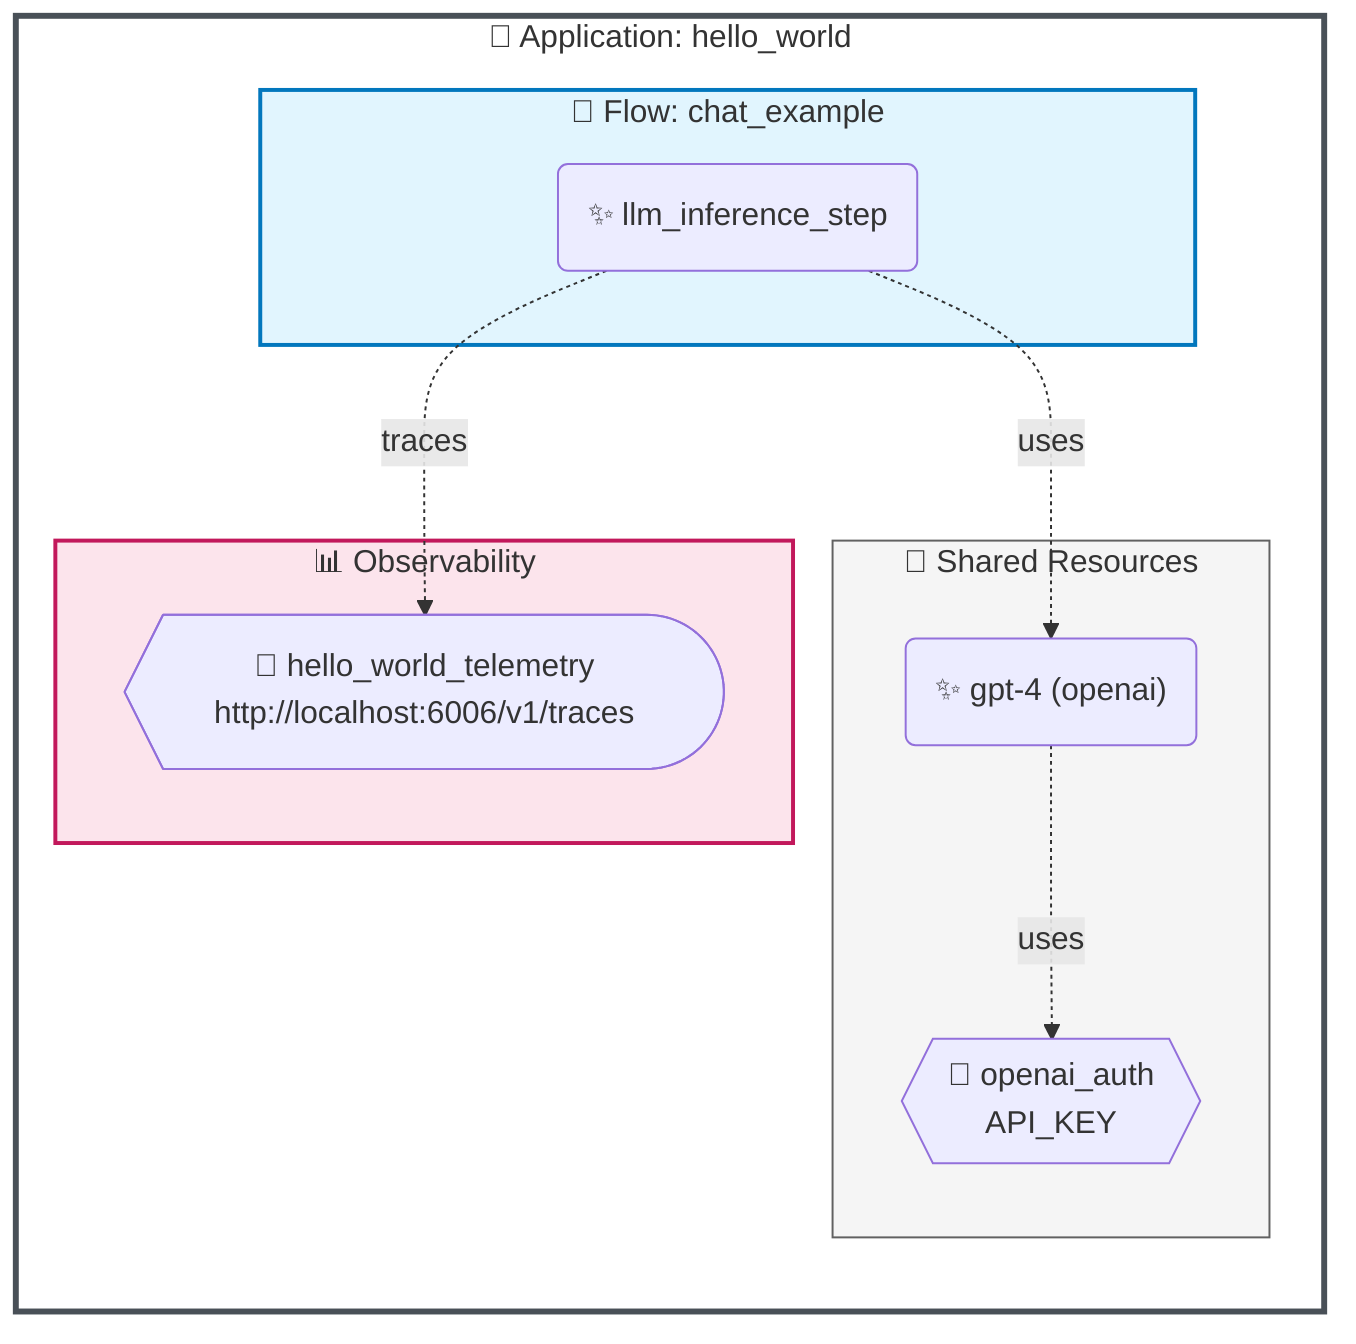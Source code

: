 flowchart TD
    subgraph APP ["📱 Application: hello_world"]
        direction TB

    subgraph FLOW_0 ["💬 Flow: chat_example"]
        direction LR
        FLOW_0_S0@{shape: rounded, label: "✨ llm_inference_step"}
    end

    subgraph RESOURCES ["🔧 Shared Resources"]
        direction LR
        AUTH_OPENAI_AUTH@{shape: hex, label: "🔐 openai_auth\nAPI_KEY"}
        MODEL_GPT_4@{shape: rounded, label: "✨ gpt-4 (openai)" }
        MODEL_GPT_4 -.->|uses| AUTH_OPENAI_AUTH
    end

    subgraph TELEMETRY ["📊 Observability"]
        direction TB
        TEL_SINK@{shape: curv-trap, label: "📡 hello_world_telemetry\nhttp&colon;//localhost:6006/v1/traces"}
    end

    end

    FLOW_0_S0 -.->|uses| MODEL_GPT_4
    FLOW_0_S0 -.->|traces| TEL_SINK

    %% Styling
    classDef appBox fill:none,stroke:#495057,stroke-width:3px
    classDef flowBox fill:#e1f5fe,stroke:#0277bd,stroke-width:2px
    classDef llmNode fill:#f3e5f5,stroke:#7b1fa2,stroke-width:2px
    classDef modelNode fill:#e8f5e8,stroke:#2e7d32,stroke-width:2px
    classDef authNode fill:#fff3e0,stroke:#ef6c00,stroke-width:2px
    classDef telemetryNode fill:#fce4ec,stroke:#c2185b,stroke-width:2px
    classDef resourceBox fill:#f5f5f5,stroke:#616161,stroke-width:1px

    class APP appBox
    class FLOW_0 flowBox
    class RESOURCES resourceBox
    class TELEMETRY telemetryNode